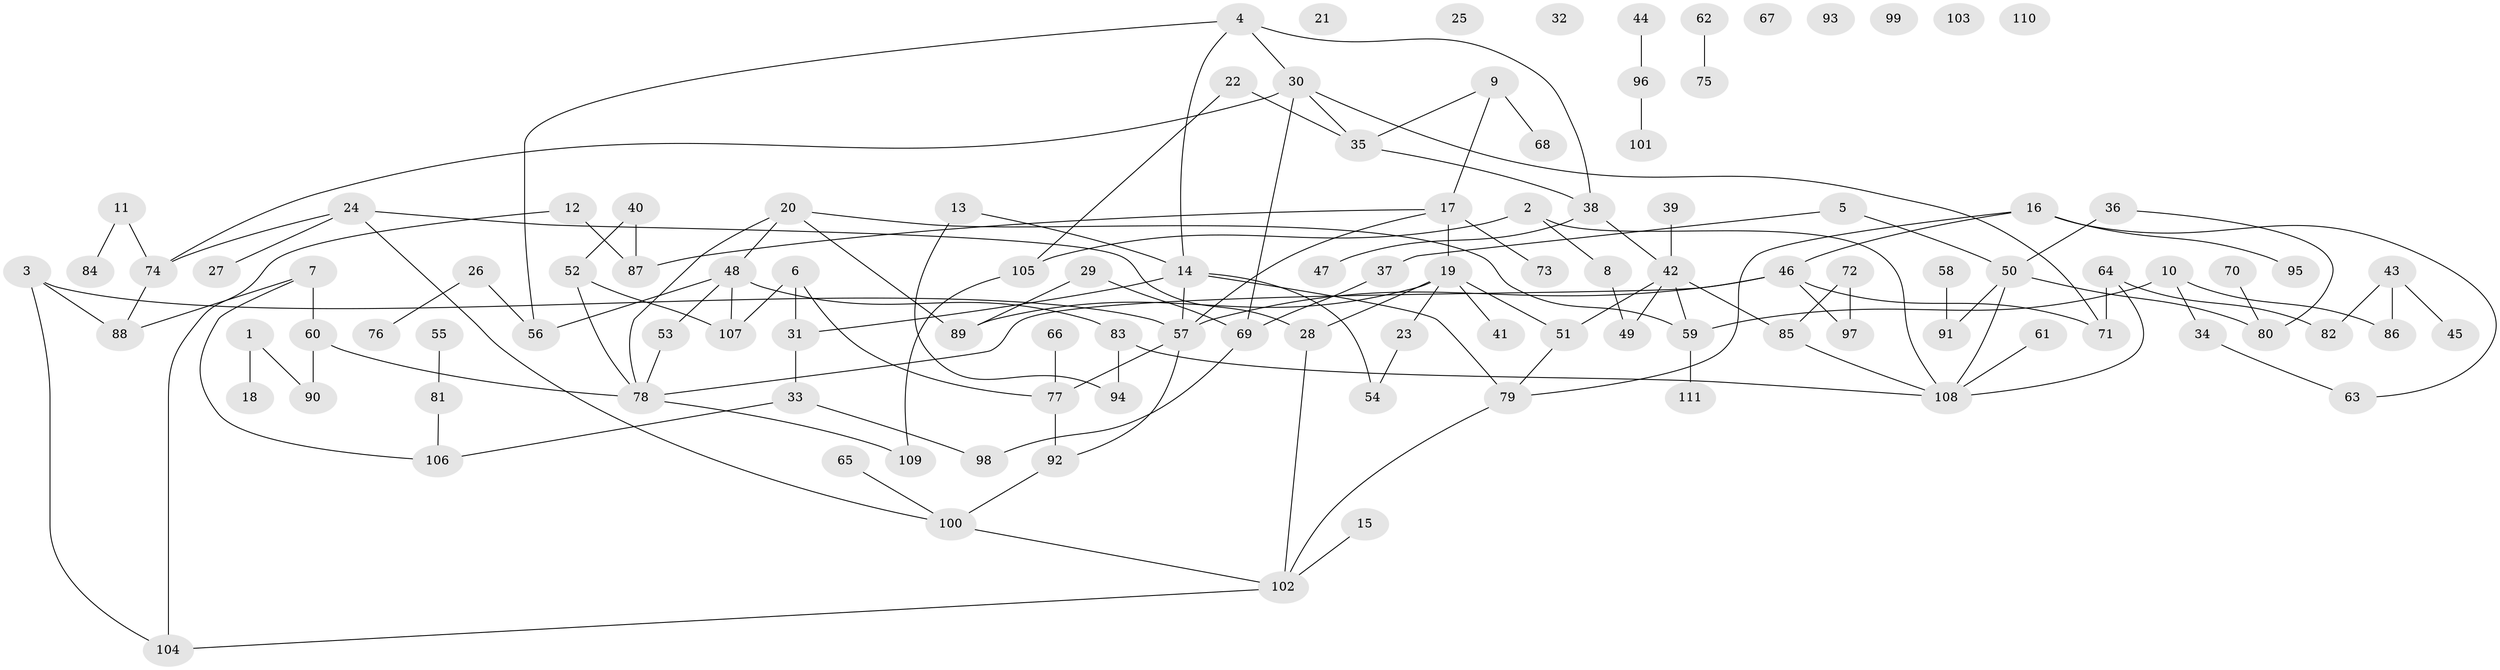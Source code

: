 // Generated by graph-tools (version 1.1) at 2025/39/03/09/25 04:39:31]
// undirected, 111 vertices, 138 edges
graph export_dot {
graph [start="1"]
  node [color=gray90,style=filled];
  1;
  2;
  3;
  4;
  5;
  6;
  7;
  8;
  9;
  10;
  11;
  12;
  13;
  14;
  15;
  16;
  17;
  18;
  19;
  20;
  21;
  22;
  23;
  24;
  25;
  26;
  27;
  28;
  29;
  30;
  31;
  32;
  33;
  34;
  35;
  36;
  37;
  38;
  39;
  40;
  41;
  42;
  43;
  44;
  45;
  46;
  47;
  48;
  49;
  50;
  51;
  52;
  53;
  54;
  55;
  56;
  57;
  58;
  59;
  60;
  61;
  62;
  63;
  64;
  65;
  66;
  67;
  68;
  69;
  70;
  71;
  72;
  73;
  74;
  75;
  76;
  77;
  78;
  79;
  80;
  81;
  82;
  83;
  84;
  85;
  86;
  87;
  88;
  89;
  90;
  91;
  92;
  93;
  94;
  95;
  96;
  97;
  98;
  99;
  100;
  101;
  102;
  103;
  104;
  105;
  106;
  107;
  108;
  109;
  110;
  111;
  1 -- 18;
  1 -- 90;
  2 -- 8;
  2 -- 105;
  2 -- 108;
  3 -- 57;
  3 -- 88;
  3 -- 104;
  4 -- 14;
  4 -- 30;
  4 -- 38;
  4 -- 56;
  5 -- 37;
  5 -- 50;
  6 -- 31;
  6 -- 77;
  6 -- 107;
  7 -- 60;
  7 -- 88;
  7 -- 106;
  8 -- 49;
  9 -- 17;
  9 -- 35;
  9 -- 68;
  10 -- 34;
  10 -- 59;
  10 -- 86;
  11 -- 74;
  11 -- 84;
  12 -- 87;
  12 -- 104;
  13 -- 14;
  13 -- 94;
  14 -- 31;
  14 -- 54;
  14 -- 57;
  14 -- 79;
  15 -- 102;
  16 -- 46;
  16 -- 63;
  16 -- 79;
  16 -- 95;
  17 -- 19;
  17 -- 57;
  17 -- 73;
  17 -- 87;
  19 -- 23;
  19 -- 28;
  19 -- 41;
  19 -- 51;
  19 -- 89;
  20 -- 48;
  20 -- 59;
  20 -- 78;
  20 -- 89;
  22 -- 35;
  22 -- 105;
  23 -- 54;
  24 -- 27;
  24 -- 28;
  24 -- 74;
  24 -- 100;
  26 -- 56;
  26 -- 76;
  28 -- 102;
  29 -- 69;
  29 -- 89;
  30 -- 35;
  30 -- 69;
  30 -- 71;
  30 -- 74;
  31 -- 33;
  33 -- 98;
  33 -- 106;
  34 -- 63;
  35 -- 38;
  36 -- 50;
  36 -- 80;
  37 -- 69;
  38 -- 42;
  38 -- 47;
  39 -- 42;
  40 -- 52;
  40 -- 87;
  42 -- 49;
  42 -- 51;
  42 -- 59;
  42 -- 85;
  43 -- 45;
  43 -- 82;
  43 -- 86;
  44 -- 96;
  46 -- 57;
  46 -- 71;
  46 -- 78;
  46 -- 97;
  48 -- 53;
  48 -- 56;
  48 -- 83;
  48 -- 107;
  50 -- 80;
  50 -- 91;
  50 -- 108;
  51 -- 79;
  52 -- 78;
  52 -- 107;
  53 -- 78;
  55 -- 81;
  57 -- 77;
  57 -- 92;
  58 -- 91;
  59 -- 111;
  60 -- 78;
  60 -- 90;
  61 -- 108;
  62 -- 75;
  64 -- 71;
  64 -- 82;
  64 -- 108;
  65 -- 100;
  66 -- 77;
  69 -- 98;
  70 -- 80;
  72 -- 85;
  72 -- 97;
  74 -- 88;
  77 -- 92;
  78 -- 109;
  79 -- 102;
  81 -- 106;
  83 -- 94;
  83 -- 108;
  85 -- 108;
  92 -- 100;
  96 -- 101;
  100 -- 102;
  102 -- 104;
  105 -- 109;
}
